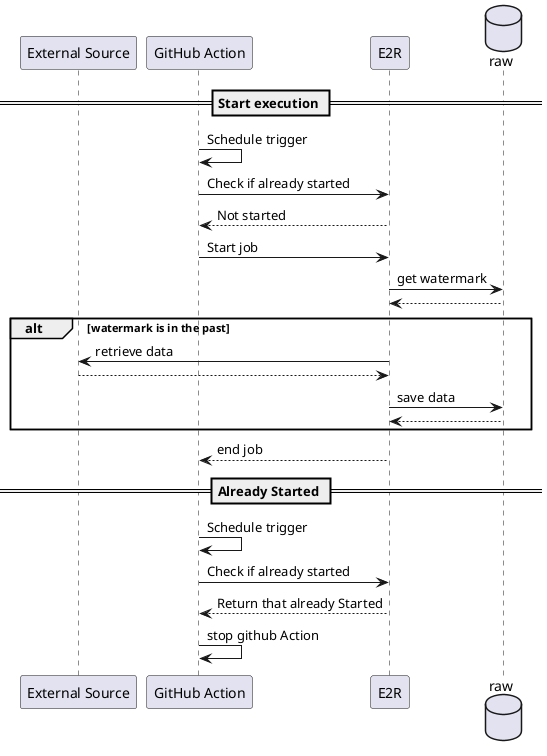 @startuml

participant "External Source" as ext

participant "GitHub Action" as gh

participant "E2R" as e2r

database raw

== Start execution ==

gh -> gh: Schedule trigger

gh -> e2r: Check if already started
e2r --> gh: Not started

gh -> e2r: Start job

e2r -> raw: get watermark
raw --> e2r

alt watermark is in the past

e2r -> ext: retrieve data
ext --> e2r

e2r -> raw: save data
raw --> e2r

end

e2r --> gh: end job

== Already Started ==

gh -> gh: Schedule trigger
gh -> e2r: Check if already started
e2r --> gh:  Return that already Started
gh -> gh: stop github Action



@enduml